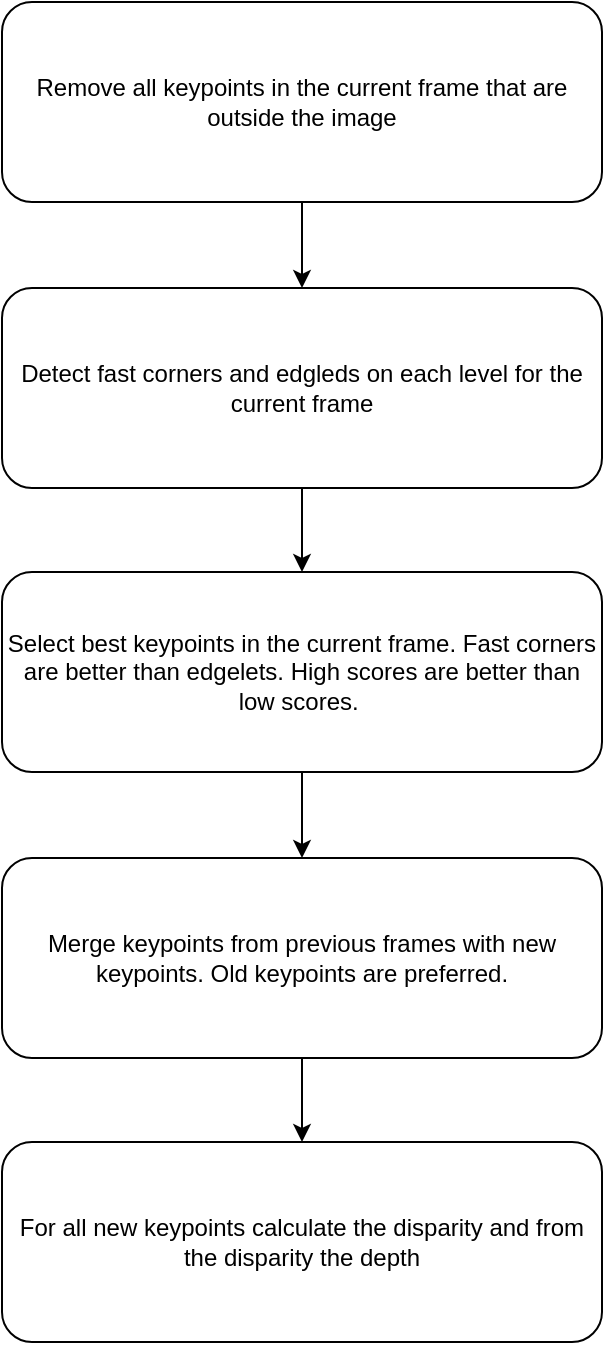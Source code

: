 <mxfile version="12.4.8" type="device"><diagram id="C5RBs43oDa-KdzZeNtuy" name="Page-1"><mxGraphModel dx="1420" dy="753" grid="1" gridSize="10" guides="1" tooltips="1" connect="1" arrows="1" fold="1" page="1" pageScale="1" pageWidth="827" pageHeight="1169" math="0" shadow="0"><root><mxCell id="WIyWlLk6GJQsqaUBKTNV-0"/><mxCell id="WIyWlLk6GJQsqaUBKTNV-1" parent="WIyWlLk6GJQsqaUBKTNV-0"/><mxCell id="QswoBn7S8OdJDx-E30DW-8" style="edgeStyle=orthogonalEdgeStyle;rounded=0;orthogonalLoop=1;jettySize=auto;html=1;entryX=0.5;entryY=0;entryDx=0;entryDy=0;" edge="1" parent="WIyWlLk6GJQsqaUBKTNV-1" source="WIyWlLk6GJQsqaUBKTNV-3" target="QswoBn7S8OdJDx-E30DW-1"><mxGeometry relative="1" as="geometry"/></mxCell><mxCell id="WIyWlLk6GJQsqaUBKTNV-3" value="Detect fast corners and edgleds on each level for the current frame" style="rounded=1;whiteSpace=wrap;html=1;fontSize=12;glass=0;strokeWidth=1;shadow=0;" parent="WIyWlLk6GJQsqaUBKTNV-1" vertex="1"><mxGeometry x="160" y="223" width="300" height="100" as="geometry"/></mxCell><mxCell id="QswoBn7S8OdJDx-E30DW-7" style="edgeStyle=orthogonalEdgeStyle;rounded=0;orthogonalLoop=1;jettySize=auto;html=1;entryX=0.5;entryY=0;entryDx=0;entryDy=0;" edge="1" parent="WIyWlLk6GJQsqaUBKTNV-1" source="QswoBn7S8OdJDx-E30DW-0" target="WIyWlLk6GJQsqaUBKTNV-3"><mxGeometry relative="1" as="geometry"/></mxCell><mxCell id="QswoBn7S8OdJDx-E30DW-0" value="Remove all keypoints in the current frame that are outside the image" style="rounded=1;whiteSpace=wrap;html=1;fontSize=12;glass=0;strokeWidth=1;shadow=0;" vertex="1" parent="WIyWlLk6GJQsqaUBKTNV-1"><mxGeometry x="160" y="80" width="300" height="100" as="geometry"/></mxCell><mxCell id="QswoBn7S8OdJDx-E30DW-9" style="edgeStyle=orthogonalEdgeStyle;rounded=0;orthogonalLoop=1;jettySize=auto;html=1;" edge="1" parent="WIyWlLk6GJQsqaUBKTNV-1" source="QswoBn7S8OdJDx-E30DW-1" target="QswoBn7S8OdJDx-E30DW-3"><mxGeometry relative="1" as="geometry"/></mxCell><mxCell id="QswoBn7S8OdJDx-E30DW-1" value="Select best keypoints in the current frame. Fast corners are better than edgelets. High scores are better than low scores.&amp;nbsp;" style="rounded=1;whiteSpace=wrap;html=1;fontSize=12;glass=0;strokeWidth=1;shadow=0;" vertex="1" parent="WIyWlLk6GJQsqaUBKTNV-1"><mxGeometry x="160" y="365" width="300" height="100" as="geometry"/></mxCell><mxCell id="QswoBn7S8OdJDx-E30DW-10" style="edgeStyle=orthogonalEdgeStyle;rounded=0;orthogonalLoop=1;jettySize=auto;html=1;entryX=0.5;entryY=0;entryDx=0;entryDy=0;" edge="1" parent="WIyWlLk6GJQsqaUBKTNV-1" source="QswoBn7S8OdJDx-E30DW-3" target="QswoBn7S8OdJDx-E30DW-6"><mxGeometry relative="1" as="geometry"/></mxCell><mxCell id="QswoBn7S8OdJDx-E30DW-3" value="Merge keypoints from previous frames with new keypoints. Old keypoints are preferred." style="rounded=1;whiteSpace=wrap;html=1;fontSize=12;glass=0;strokeWidth=1;shadow=0;" vertex="1" parent="WIyWlLk6GJQsqaUBKTNV-1"><mxGeometry x="160" y="508" width="300" height="100" as="geometry"/></mxCell><mxCell id="QswoBn7S8OdJDx-E30DW-5" style="edgeStyle=orthogonalEdgeStyle;rounded=0;orthogonalLoop=1;jettySize=auto;html=1;exitX=0.5;exitY=1;exitDx=0;exitDy=0;" edge="1" parent="WIyWlLk6GJQsqaUBKTNV-1"><mxGeometry relative="1" as="geometry"><mxPoint x="260" y="660" as="sourcePoint"/><mxPoint x="260" y="660" as="targetPoint"/></mxGeometry></mxCell><mxCell id="QswoBn7S8OdJDx-E30DW-6" value="For all new keypoints calculate the disparity and from the disparity the depth" style="rounded=1;whiteSpace=wrap;html=1;fontSize=12;glass=0;strokeWidth=1;shadow=0;" vertex="1" parent="WIyWlLk6GJQsqaUBKTNV-1"><mxGeometry x="160" y="650" width="300" height="100" as="geometry"/></mxCell></root></mxGraphModel></diagram></mxfile>